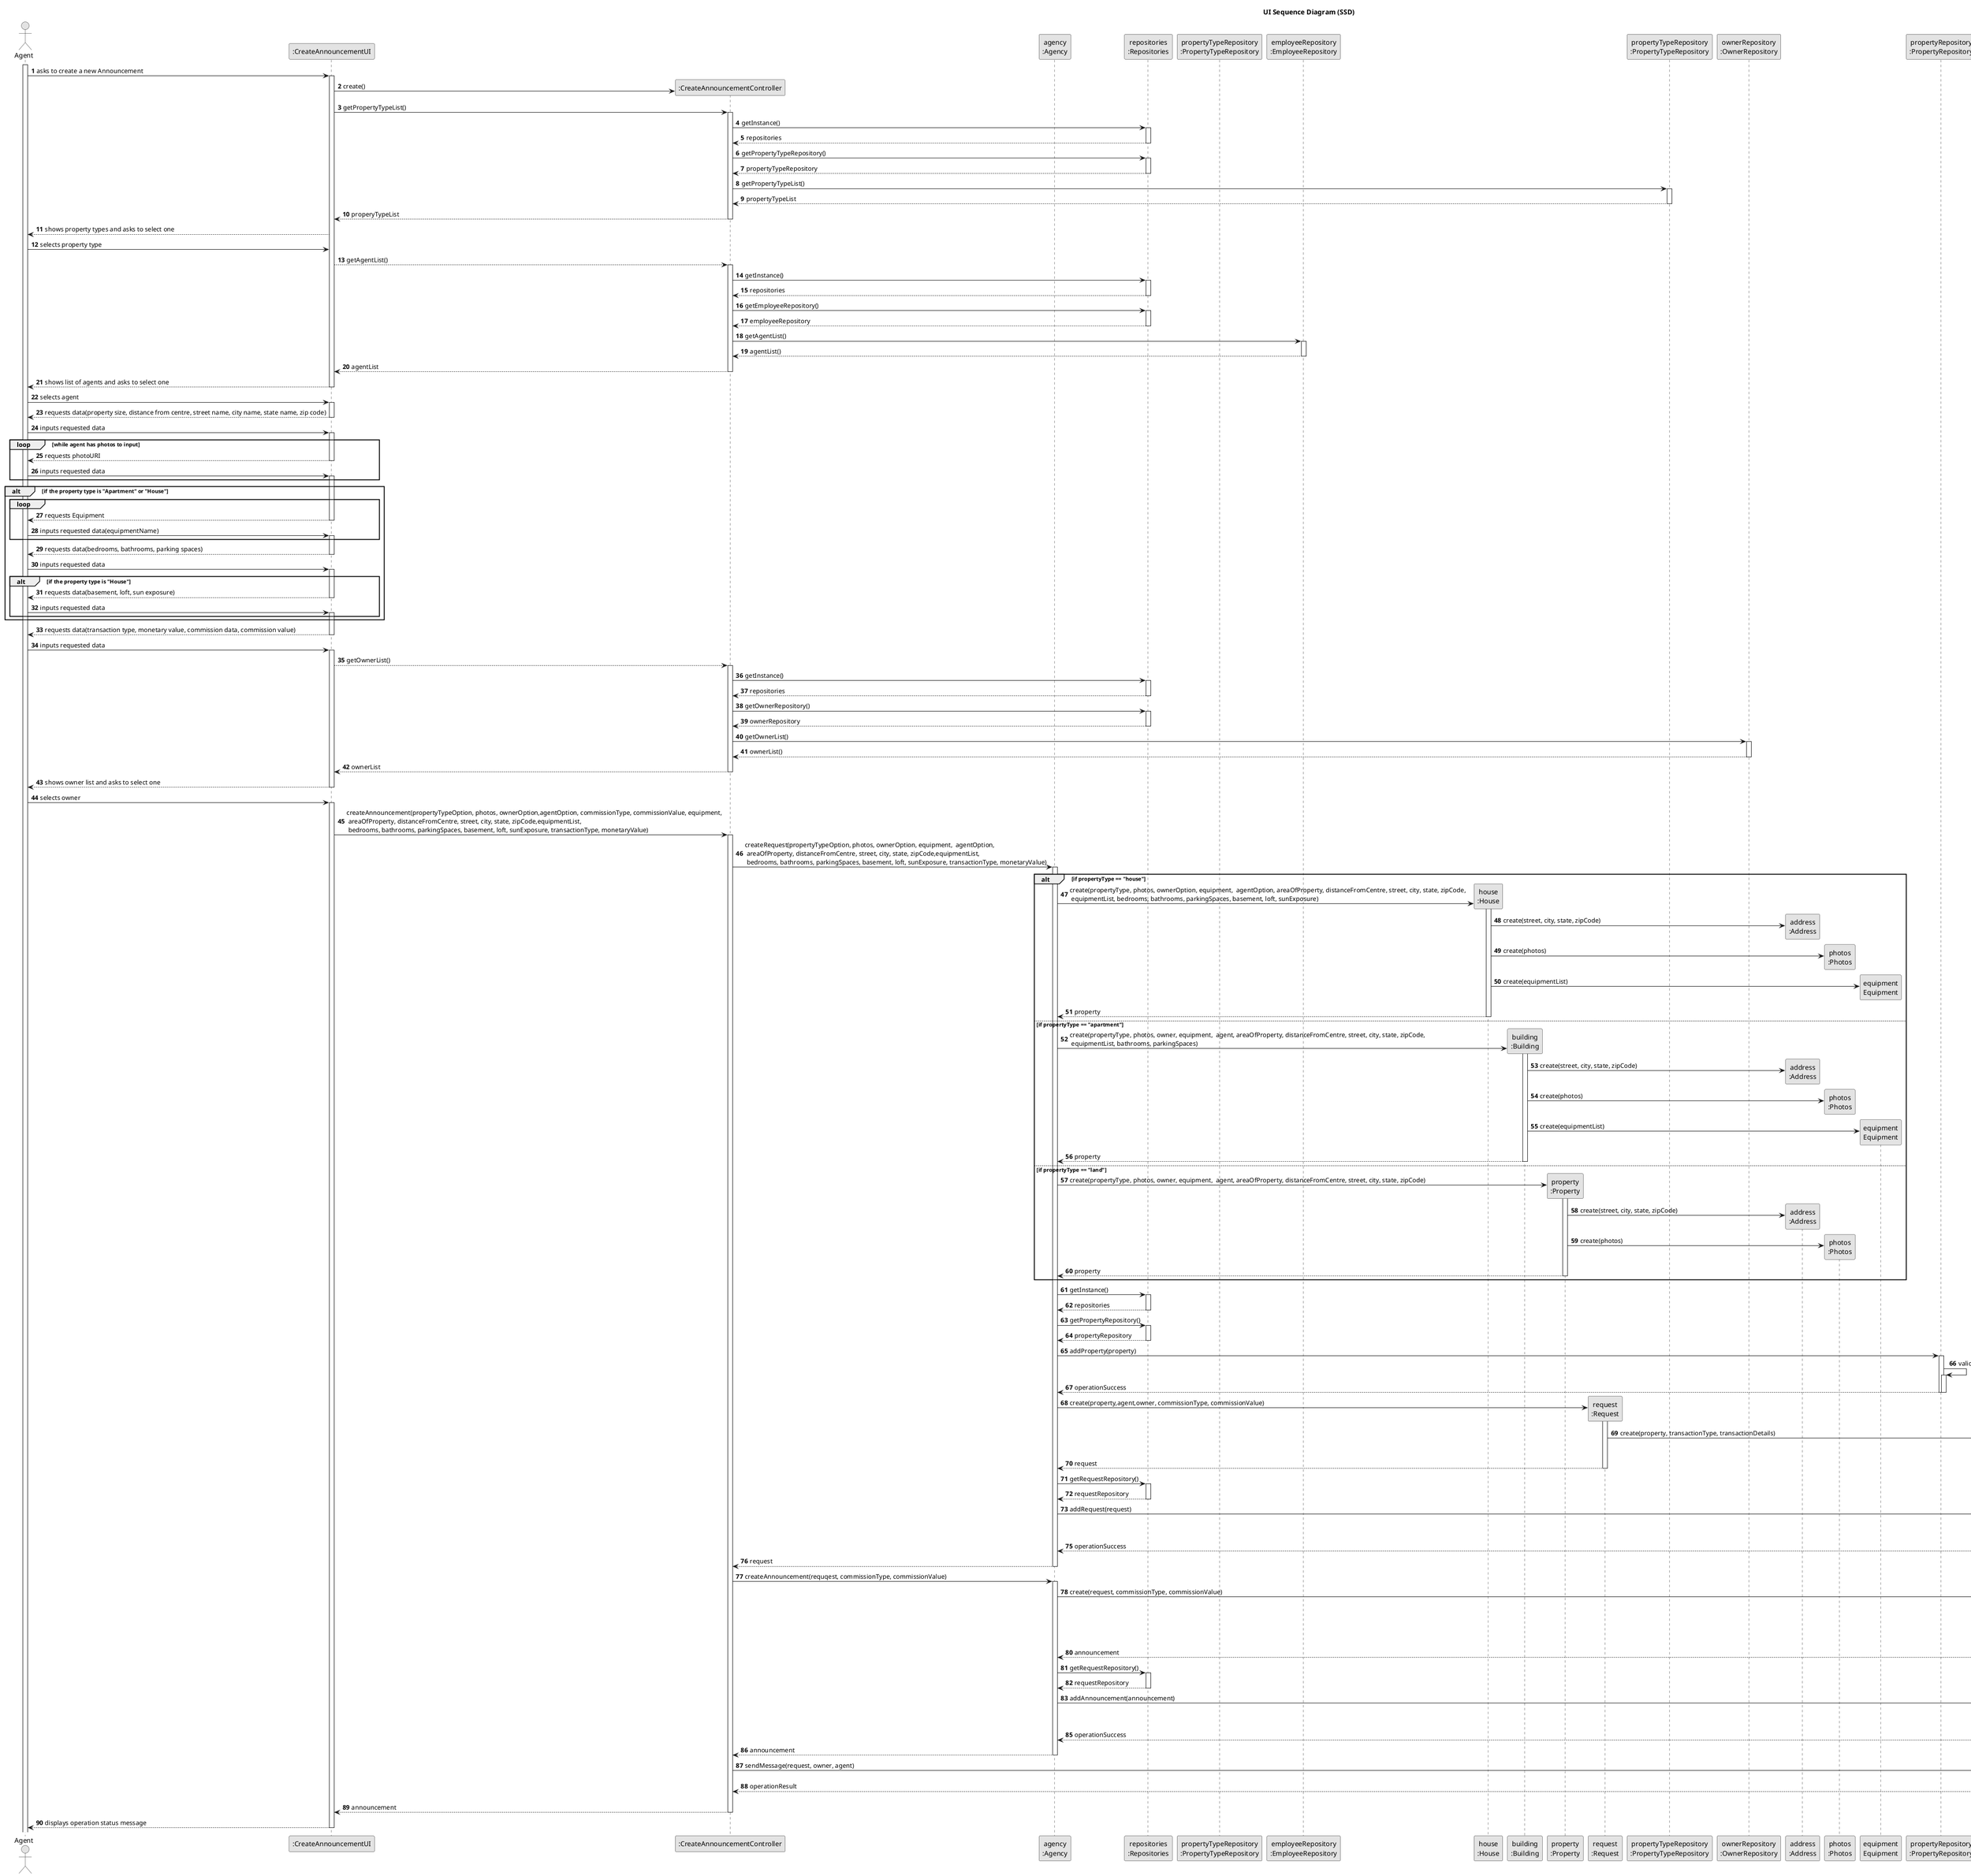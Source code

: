 @startuml
skinparam monochrome true
skinparam packageStyle rectangle
skinparam shadowing false

title UI Sequence Diagram (SSD)

autonumber

actor "Agent" as Agent
participant ":CreateAnnouncementUI" as UI
participant ":CreateAnnouncementController" as controller
participant "agency\n:Agency" as Agency
participant "repositories\n:Repositories" as Repositories
participant "propertyTypeRepository\n:PropertyTypeRepository" as PropertyTypeRepository
participant "employeeRepository\n:EmployeeRepository" as agentRepository
participant "house\n:House" as house
participant "building\n:Building" as building
participant "property\n:Property" as property
participant "request\n:Request" as request

activate Agent

    Agent -> UI : asks to create a new Announcement
    activate UI
    UI -> controller** : create()
    UI -> controller : getPropertyTypeList()



    activate controller
    controller -> Repositories : getInstance()
    activate Repositories
    Repositories --> controller : repositories
    deactivate Repositories


        controller -> Repositories : getPropertyTypeRepository()
        activate Repositories
        Repositories --> controller : propertyTypeRepository
        deactivate Repositories
        controller -> "propertyTypeRepository\n:PropertyTypeRepository" : getPropertyTypeList()
        activate "propertyTypeRepository\n:PropertyTypeRepository"
        "propertyTypeRepository\n:PropertyTypeRepository" --> controller : propertyTypeList
        deactivate "propertyTypeRepository\n:PropertyTypeRepository"
        controller --> UI   : properyTypeList



    deactivate controller
        UI --> Agent : shows property types and asks to select one

    Agent -> UI : selects property type
    UI --> controller : getAgentList()
    activate controller
    controller -> Repositories : getInstance()
        activate Repositories
        Repositories --> controller : repositories
        deactivate Repositories
    controller -> Repositories : getEmployeeRepository()
    activate Repositories
    Repositories --> controller: employeeRepository
    deactivate Repositories
    controller -> agentRepository : getAgentList()
    activate agentRepository
    agentRepository --> controller : agentList()
    deactivate agentRepository
    controller --> UI : agentList
    deactivate controller



        UI --> Agent : shows list of agents and asks to select one
                deactivate UI

                Agent -> UI : selects agent
                    activate UI

    UI --> Agent : requests data(property size, distance from centre, street name, city name, state name, zip code)
        deactivate UI

        Agent -> UI : inputs requested data
            activate UI


                loop while agent has photos to input


                                            UI --> Agent : requests photoURI
                                        deactivate UI
                                Agent -> UI : inputs requested data
                                activate UI
        end

        alt if the property type is "Apartment" or "House"
        loop
            UI --> Agent : requests Equipment
                                    deactivate UI
                            Agent -> UI : inputs requested data(equipmentName)
                            activate UI
        end
                        UI --> Agent : requests data(bedrooms, bathrooms, parking spaces)
                    deactivate UI

               Agent -> UI : inputs requested data
                   activate UI



                   alt if the property type is "House"

                   UI --> Agent : requests data(basement, loft, sun exposure)
                              deactivate UI


                          Agent -> UI : inputs requested data
                              activate UI

                   end alt
        end alt

                       UI --> Agent : requests data(transaction type, monetary value, commission data, commission value)
                   deactivate UI

               Agent -> UI : inputs requested data
                   activate UI
UI --> controller : getOwnerList()
activate controller
    controller -> Repositories : getInstance()
        activate Repositories
        Repositories --> controller : repositories
        deactivate Repositories
    controller -> Repositories : getOwnerRepository()
    activate Repositories
    Repositories --> controller: ownerRepository
    deactivate Repositories
    controller -> "ownerRepository\n:OwnerRepository" : getOwnerList()
    activate "ownerRepository\n:OwnerRepository"
    "ownerRepository\n:OwnerRepository" --> controller : ownerList()
    deactivate "ownerRepository\n:OwnerRepository"
    controller --> UI : ownerList
    deactivate controller

                               UI --> Agent : shows owner list and asks to select one
                               deactivate UI

                               Agent -> UI  : selects owner
                               activate UI





        UI -> controller : createAnnouncement(propertyTypeOption, photos, ownerOption,agentOption, commissionType, commissionValue, equipment,\n areaOfProperty, distanceFromCentre, street, city, state, zipCode,equipmentList,\n bedrooms, bathrooms, parkingSpaces, basement, loft, sunExposure, transactionType, monetaryValue)
        activate controller
        controller -> Agency : createRequest(propertyTypeOption, photos, ownerOption, equipment,  agentOption,\n areaOfProperty, distanceFromCentre, street, city, state, zipCode,equipmentList,\n bedrooms, bathrooms, parkingSpaces, basement, loft, sunExposure, transactionType, monetaryValue)
        activate Agency
        alt if propertyType == "house"
               Agency -> house** : create(propertyType, photos, ownerOption, equipment,  agentOption, areaOfProperty, distanceFromCentre, street, city, state, zipCode,\n equipmentList, bedrooms, bathrooms, parkingSpaces, basement, loft, sunExposure)
               activate house
               house -> "address\n:Address"** : create(street, city, state, zipCode)
               house -> "photos\n:Photos"** : create(photos)
               house -> "equipment\nEquipment"** : create(equipmentList)
               house --> Agency : property
               deactivate house
        else if propertyType == "apartment"

                Agency -> building** : create(propertyType, photos, owner, equipment,  agent, areaOfProperty, distanceFromCentre, street, city, state, zipCode,\n equipmentList, bathrooms, parkingSpaces)
                activate building
                building -> "address\n:Address"** : create(street, city, state, zipCode)
                building -> "photos\n:Photos"** : create(photos)
                building -> "equipment\nEquipment"** : create(equipmentList)
                building --> Agency : property
                deactivate building

        else if propertyType == "land"
                Agency -> property** : create(propertyType, photos, owner, equipment,  agent, areaOfProperty, distanceFromCentre, street, city, state, zipCode)
                activate property
                property -> "address\n:Address"** : create(street, city, state, zipCode)
                property -> "photos\n:Photos"** : create(photos)
                property --> Agency : property
                deactivate property
        end
Agency -> Repositories: getInstance()
activate Repositories
Repositories --> Agency : repositories
deactivate Repositories
Agency -> Repositories : getPropertyRepository()
activate Repositories
Repositories --> Agency : propertyRepository
deactivate Repositories
Agency -> "propertyRepository\n:PropertyRepository" : addProperty(property)
activate "propertyRepository\n:PropertyRepository"
"propertyRepository\n:PropertyRepository" -> "propertyRepository\n:PropertyRepository" : validateProperty()
activate "propertyRepository\n:PropertyRepository"
"propertyRepository\n:PropertyRepository" --> Agency : operationSuccess
deactivate "propertyRepository\n:PropertyRepository"
deactivate "propertyRepository\n:PropertyRepository"



            Agency -> request** : create(property,agent,owner, commissionType, commissionValue)
                    activate request
                    request -> "transacionType\n:TransactionType"** : create(property, transactionType, transactionDetails)
                    request --> Agency : request

                    deactivate request


Agency -> Repositories : getRequestRepository()
activate Repositories
Repositories --> Agency : requestRepository
deactivate Repositories
Agency -> "requestRepository\n:RequestRepository" : addRequest(request)
activate "requestRepository\n:RequestRepository"
"requestRepository\n:RequestRepository" -> "requestRepository\n:RequestRepository" : validateRequest()
activate "requestRepository\n:RequestRepository"
"requestRepository\n:RequestRepository" --> Agency :operationSuccess
deactivate "requestRepository\n:RequestRepository"
deactivate "requestRepository\n:RequestRepository"
Agency --> controller: request
deactivate Agency
controller -> Agency : createAnnouncement(requqest, commissionType, commissionValue)
activate Agency


            Agency -> "announcement\n:Announcement"** : create(request, commissionType, commissionValue)
            activate "announcement\n:Announcement"
            "announcement\n:Announcement" -> "commission\n:Commission"** : create(commissionType, commissionValue)
            "announcement\n:Announcement" --> Agency : announcement
            deactivate "announcement\n:Announcement"
            Agency -> Repositories : getRequestRepository()
            activate Repositories
            Repositories --> Agency : requestRepository
            deactivate Repositories
            Agency -> "announcementRepository\n:AnnouncementRepository" : addAnnouncement(announcement)
            activate "announcementRepository\n:AnnouncementRepository"
            "announcementRepository\n:AnnouncementRepository" -> "announcementRepository\n:AnnouncementRepository" : validateRequest()
            activate "announcementRepository\n:AnnouncementRepository"
            "announcementRepository\n:AnnouncementRepository" --> Agency :operationSuccess
            deactivate "announcementRepository\n:AnnouncementRepository"
            deactivate "announcementRepository\n:AnnouncementRepository"




    Agency --> controller : announcement
    deactivate Agency
    controller -> "<<interface>>\n:Message" : sendMessage(request, owner, agent)
    deactivate Agency
    activate "<<interface>>\n:Message"
    "<<interface>>\n:Message" --> controller : operationResult
    deactivate "<<interface>>\n:Message"
    note right
                Message implementation will depend
                on message type
            end note
    controller --> UI : announcement
    deactivate controller
    UI --> Agent : displays operation status message

    deactivate UI

@enduml
